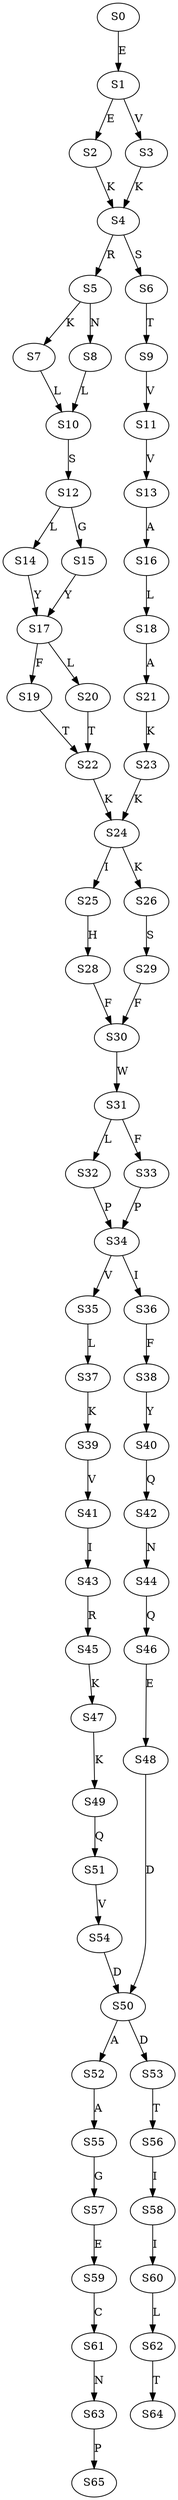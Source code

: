 strict digraph  {
	S0 -> S1 [ label = E ];
	S1 -> S2 [ label = E ];
	S1 -> S3 [ label = V ];
	S2 -> S4 [ label = K ];
	S3 -> S4 [ label = K ];
	S4 -> S5 [ label = R ];
	S4 -> S6 [ label = S ];
	S5 -> S7 [ label = K ];
	S5 -> S8 [ label = N ];
	S6 -> S9 [ label = T ];
	S7 -> S10 [ label = L ];
	S8 -> S10 [ label = L ];
	S9 -> S11 [ label = V ];
	S10 -> S12 [ label = S ];
	S11 -> S13 [ label = V ];
	S12 -> S14 [ label = L ];
	S12 -> S15 [ label = G ];
	S13 -> S16 [ label = A ];
	S14 -> S17 [ label = Y ];
	S15 -> S17 [ label = Y ];
	S16 -> S18 [ label = L ];
	S17 -> S19 [ label = F ];
	S17 -> S20 [ label = L ];
	S18 -> S21 [ label = A ];
	S19 -> S22 [ label = T ];
	S20 -> S22 [ label = T ];
	S21 -> S23 [ label = K ];
	S22 -> S24 [ label = K ];
	S23 -> S24 [ label = K ];
	S24 -> S25 [ label = I ];
	S24 -> S26 [ label = K ];
	S25 -> S28 [ label = H ];
	S26 -> S29 [ label = S ];
	S28 -> S30 [ label = F ];
	S29 -> S30 [ label = F ];
	S30 -> S31 [ label = W ];
	S31 -> S32 [ label = L ];
	S31 -> S33 [ label = F ];
	S32 -> S34 [ label = P ];
	S33 -> S34 [ label = P ];
	S34 -> S35 [ label = V ];
	S34 -> S36 [ label = I ];
	S35 -> S37 [ label = L ];
	S36 -> S38 [ label = F ];
	S37 -> S39 [ label = K ];
	S38 -> S40 [ label = Y ];
	S39 -> S41 [ label = V ];
	S40 -> S42 [ label = Q ];
	S41 -> S43 [ label = I ];
	S42 -> S44 [ label = N ];
	S43 -> S45 [ label = R ];
	S44 -> S46 [ label = Q ];
	S45 -> S47 [ label = K ];
	S46 -> S48 [ label = E ];
	S47 -> S49 [ label = K ];
	S48 -> S50 [ label = D ];
	S49 -> S51 [ label = Q ];
	S50 -> S52 [ label = A ];
	S50 -> S53 [ label = D ];
	S51 -> S54 [ label = V ];
	S52 -> S55 [ label = A ];
	S53 -> S56 [ label = T ];
	S54 -> S50 [ label = D ];
	S55 -> S57 [ label = G ];
	S56 -> S58 [ label = I ];
	S57 -> S59 [ label = E ];
	S58 -> S60 [ label = I ];
	S59 -> S61 [ label = C ];
	S60 -> S62 [ label = L ];
	S61 -> S63 [ label = N ];
	S62 -> S64 [ label = T ];
	S63 -> S65 [ label = P ];
}
